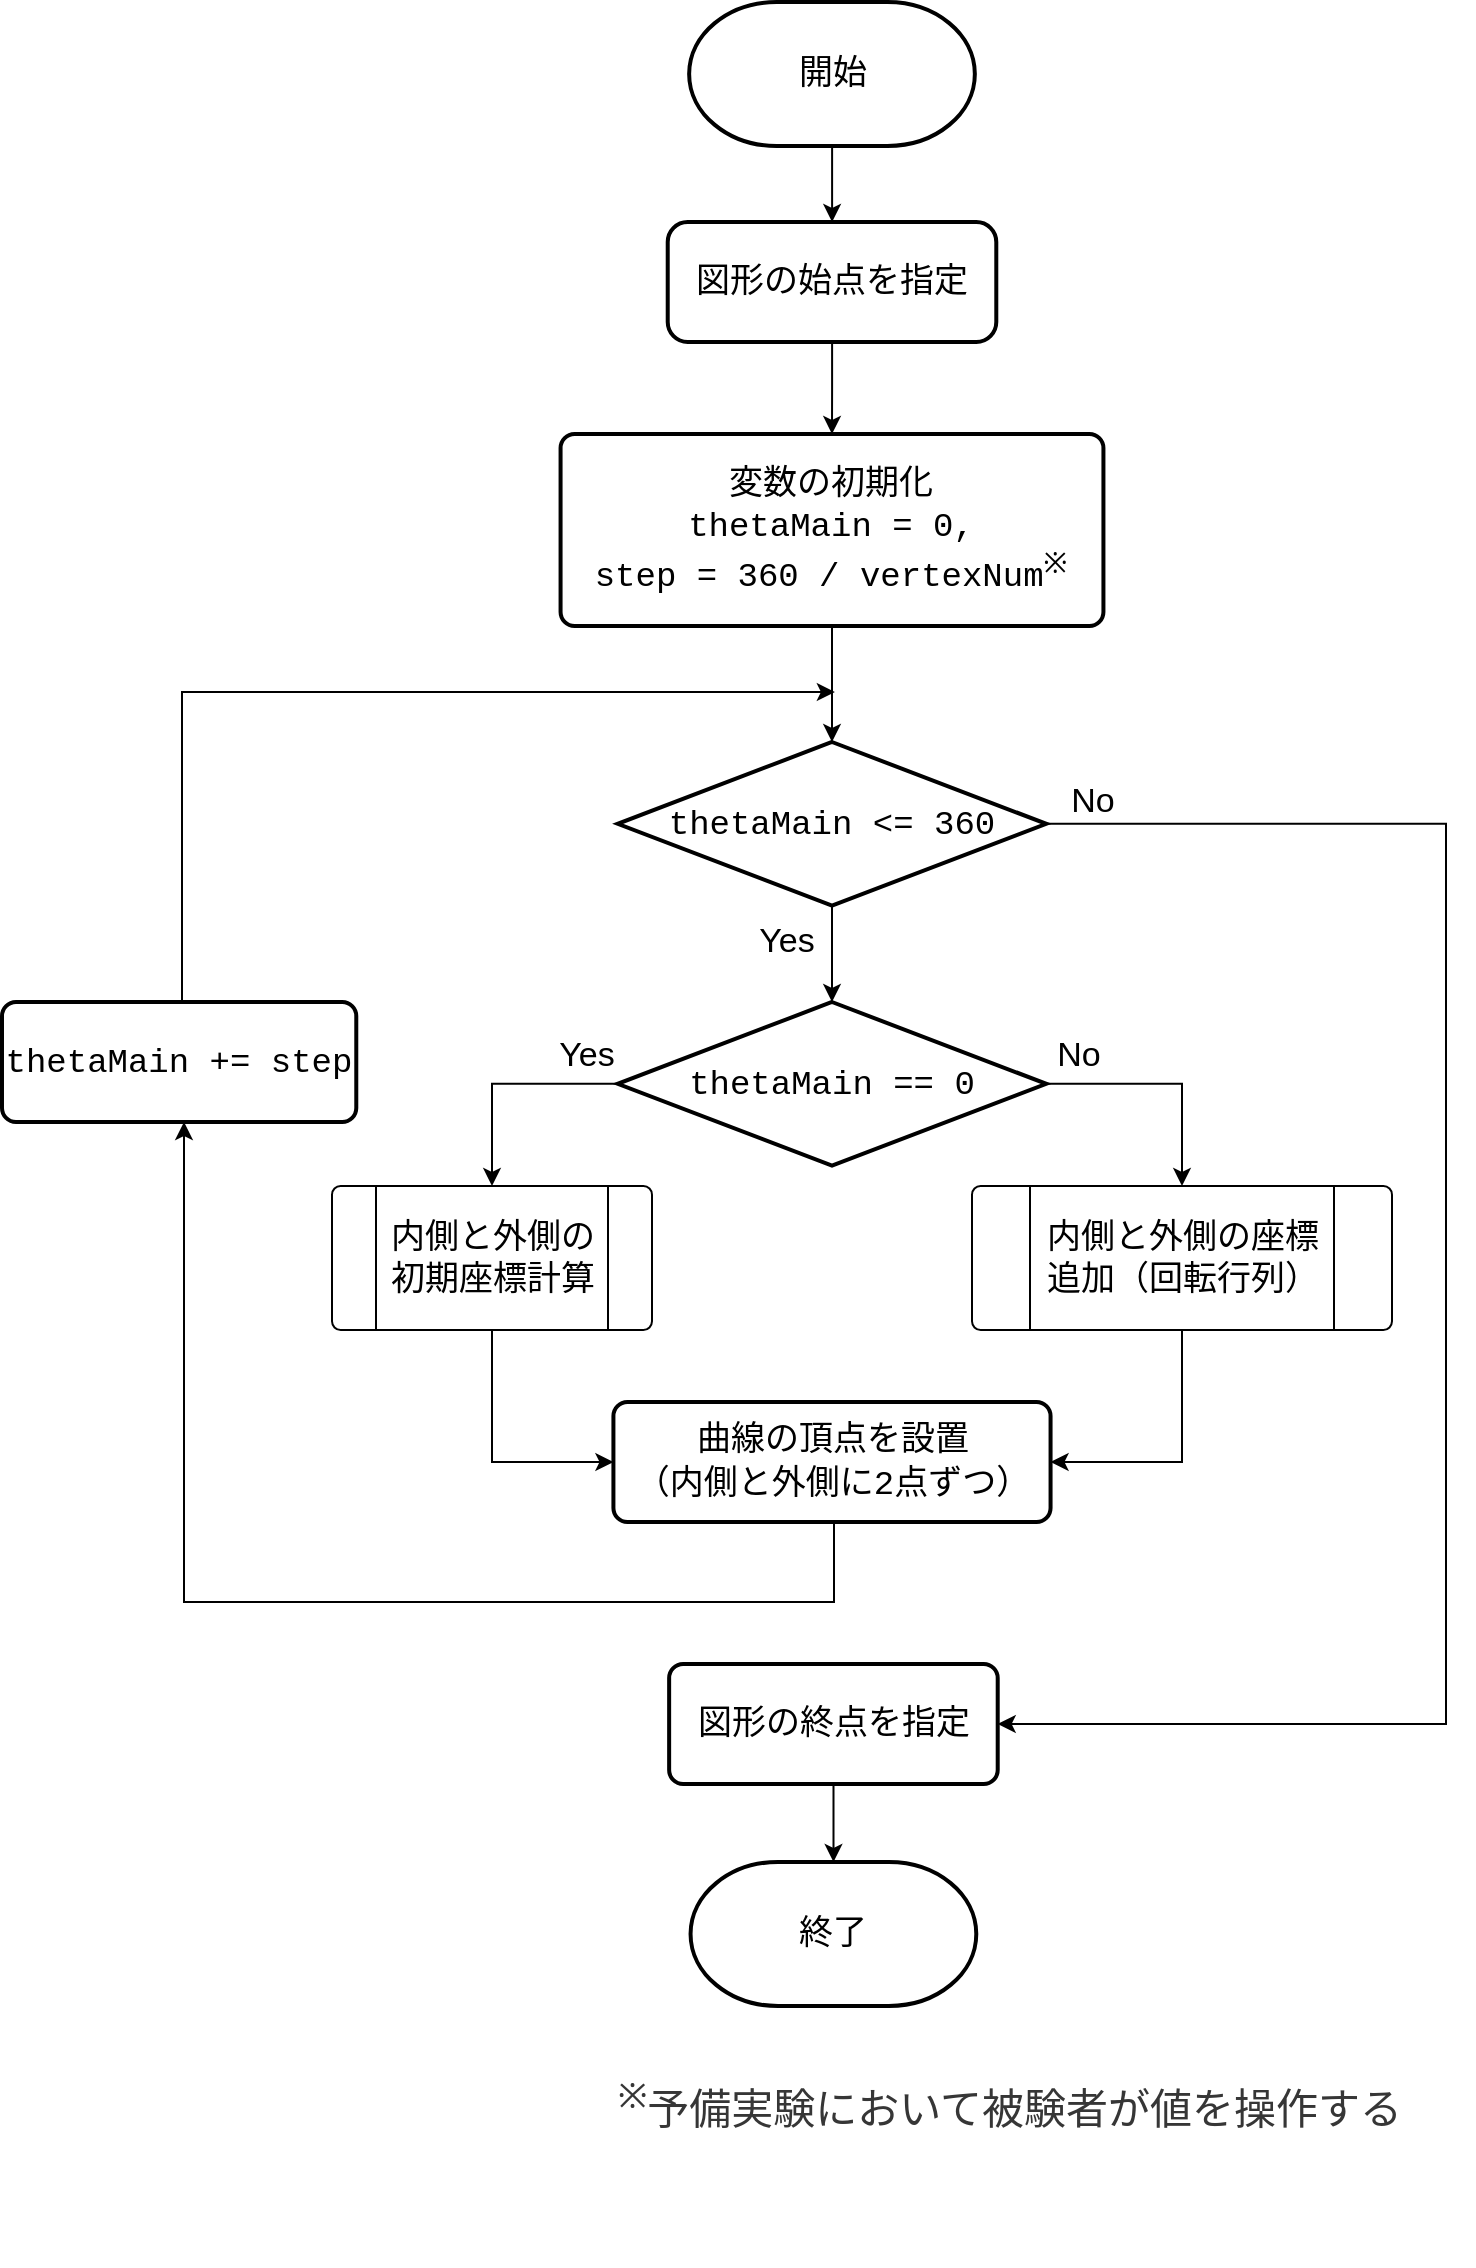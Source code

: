 <mxfile version="13.10.0" type="embed">
    <diagram id="vq9nVndEosOltHk3gN2L" name="Page-1">
        <mxGraphModel dx="2230" dy="2079" grid="1" gridSize="10" guides="1" tooltips="1" connect="1" arrows="1" fold="1" page="1" pageScale="1" pageWidth="850" pageHeight="1100" math="0" shadow="0">
            <root>
                <mxCell id="0"/>
                <mxCell id="1" parent="0"/>
                <mxCell id="53" value="" style="group;fontSize=17;" parent="1" vertex="1" connectable="0">
                    <mxGeometry x="230" width="570.71" height="1132.0" as="geometry"/>
                </mxCell>
                <mxCell id="39" value="" style="group;fontSize=17;" parent="53" vertex="1" connectable="0">
                    <mxGeometry y="48.0" width="570.71" height="1084.0" as="geometry"/>
                </mxCell>
                <mxCell id="8" value="&lt;span style=&quot;font-family: &amp;#34;courier new&amp;#34;&quot;&gt;thetaMain&lt;/span&gt;&lt;font face=&quot;Courier New&quot; style=&quot;font-size: 17px&quot;&gt;&amp;nbsp;== 0&lt;/font&gt;" style="strokeWidth=2;html=1;shape=mxgraph.flowchart.decision;whiteSpace=wrap;fontSize=17;" parent="39" vertex="1">
                    <mxGeometry x="142.857" y="452.0" width="214.286" height="81.816" as="geometry"/>
                </mxCell>
                <mxCell id="13" value="" style="edgeStyle=orthogonalEdgeStyle;rounded=0;orthogonalLoop=1;jettySize=auto;html=1;exitX=0.5;exitY=1;exitDx=0;exitDy=0;exitPerimeter=0;entryX=0.5;entryY=0;entryDx=0;entryDy=0;entryPerimeter=0;fontSize=17;" parent="39" source="40" target="8" edge="1">
                    <mxGeometry relative="1" as="geometry">
                        <mxPoint x="250.0" y="388.8" as="sourcePoint"/>
                    </mxGeometry>
                </mxCell>
                <mxCell id="uGoXlH5qMiSjv6gBF642-53" value="No" style="edgeLabel;html=1;align=center;verticalAlign=middle;resizable=0;points=[];fontSize=17;" parent="13" vertex="1" connectable="0">
                    <mxGeometry x="-0.235" relative="1" as="geometry">
                        <mxPoint x="130" y="-70.22" as="offset"/>
                    </mxGeometry>
                </mxCell>
                <mxCell id="12" value="" style="edgeStyle=orthogonalEdgeStyle;rounded=0;orthogonalLoop=1;jettySize=auto;html=1;entryX=0.5;entryY=0;entryDx=0;entryDy=0;entryPerimeter=0;fontSize=17;" parent="39" source="10" target="40" edge="1">
                    <mxGeometry relative="1" as="geometry">
                        <mxPoint x="250.0" y="312.0" as="targetPoint"/>
                    </mxGeometry>
                </mxCell>
                <mxCell id="10" value="&lt;font face=&quot;Courier New&quot; style=&quot;font-size: 17px&quot;&gt;変数の初期化&lt;br style=&quot;font-size: 17px&quot;&gt;thetaMain = 0,&lt;br style=&quot;font-size: 17px&quot;&gt;step = 360 / vertexNum&lt;sup&gt;※&lt;/sup&gt;&lt;/font&gt;" style="rounded=1;whiteSpace=wrap;html=1;absoluteArcSize=1;arcSize=14;strokeWidth=2;fontSize=17;" parent="39" vertex="1">
                    <mxGeometry x="114.286" y="168.0" width="271.429" height="96.0" as="geometry"/>
                </mxCell>
                <mxCell id="17" value="" style="verticalLabelPosition=bottom;verticalAlign=top;html=1;shape=process;whiteSpace=wrap;rounded=1;size=0.14;arcSize=6;fontSize=17;" parent="39" vertex="1">
                    <mxGeometry y="544" width="160" height="72" as="geometry"/>
                </mxCell>
                <mxCell id="19" value="" style="edgeStyle=orthogonalEdgeStyle;rounded=0;orthogonalLoop=1;jettySize=auto;html=1;exitX=0;exitY=0.5;exitDx=0;exitDy=0;exitPerimeter=0;entryX=0.5;entryY=0;entryDx=0;entryDy=0;fontSize=17;" parent="39" source="8" target="17" edge="1">
                    <mxGeometry relative="1" as="geometry">
                        <mxPoint x="71.429" y="576.0" as="targetPoint"/>
                    </mxGeometry>
                </mxCell>
                <mxCell id="24" value="Yes" style="edgeLabel;html=1;align=center;verticalAlign=middle;resizable=0;points=[];fontSize=17;" parent="19" vertex="1" connectable="0">
                    <mxGeometry x="-0.468" y="1" relative="1" as="geometry">
                        <mxPoint x="14.17" y="-15.08" as="offset"/>
                    </mxGeometry>
                </mxCell>
                <mxCell id="20" value="" style="verticalLabelPosition=bottom;verticalAlign=top;html=1;shape=process;whiteSpace=wrap;rounded=1;size=0.14;arcSize=6;glass=0;sketch=0;fontSize=17;" parent="39" vertex="1">
                    <mxGeometry x="320" y="544" width="210" height="72" as="geometry"/>
                </mxCell>
                <mxCell id="23" value="" style="edgeStyle=orthogonalEdgeStyle;rounded=0;orthogonalLoop=1;jettySize=auto;html=1;exitX=1;exitY=0.5;exitDx=0;exitDy=0;exitPerimeter=0;entryX=0.5;entryY=0;entryDx=0;entryDy=0;fontSize=17;" parent="39" source="8" target="20" edge="1">
                    <mxGeometry relative="1" as="geometry">
                        <mxPoint x="514.286" y="480.0" as="sourcePoint"/>
                        <mxPoint x="428.571" y="612.0" as="targetPoint"/>
                    </mxGeometry>
                </mxCell>
                <mxCell id="25" value="No" style="edgeLabel;html=1;align=center;verticalAlign=middle;resizable=0;points=[];fontSize=17;" parent="23" vertex="1" connectable="0">
                    <mxGeometry x="-0.527" y="-3" relative="1" as="geometry">
                        <mxPoint x="-12.5" y="-17.09" as="offset"/>
                    </mxGeometry>
                </mxCell>
                <mxCell id="27" value="&lt;font face=&quot;Courier New&quot; style=&quot;font-size: 17px;&quot;&gt;曲線の頂点を設置&lt;br style=&quot;font-size: 17px;&quot;&gt;（内側と外側に2点ずつ）&lt;br style=&quot;font-size: 17px;&quot;&gt;&lt;/font&gt;" style="rounded=1;whiteSpace=wrap;html=1;absoluteArcSize=1;arcSize=14;strokeWidth=2;fontSize=17;" parent="39" vertex="1">
                    <mxGeometry x="140.709" y="652" width="218.571" height="60.0" as="geometry"/>
                </mxCell>
                <mxCell id="29" style="edgeStyle=orthogonalEdgeStyle;rounded=0;orthogonalLoop=1;jettySize=auto;html=1;entryX=0;entryY=0.5;entryDx=0;entryDy=0;exitX=0.5;exitY=1;exitDx=0;exitDy=0;fontSize=17;" parent="39" source="17" target="27" edge="1">
                    <mxGeometry relative="1" as="geometry"/>
                </mxCell>
                <mxCell id="30" style="edgeStyle=orthogonalEdgeStyle;rounded=0;orthogonalLoop=1;jettySize=auto;html=1;entryX=1;entryY=0.5;entryDx=0;entryDy=0;exitX=0.5;exitY=1;exitDx=0;exitDy=0;fontSize=17;" parent="39" source="20" target="27" edge="1">
                    <mxGeometry relative="1" as="geometry"/>
                </mxCell>
                <mxCell id="31" value="&lt;font face=&quot;Courier New&quot; style=&quot;font-size: 17px&quot;&gt;図形の終点を指定&lt;br style=&quot;font-size: 17px&quot;&gt;&lt;/font&gt;" style="rounded=1;whiteSpace=wrap;html=1;absoluteArcSize=1;arcSize=14;strokeWidth=2;fontSize=17;" parent="39" vertex="1">
                    <mxGeometry x="168.571" y="783.0" width="164.286" height="60.0" as="geometry"/>
                </mxCell>
                <mxCell id="35" value="" style="edgeStyle=orthogonalEdgeStyle;rounded=0;orthogonalLoop=1;jettySize=auto;html=1;exitX=0.5;exitY=0;exitDx=0;exitDy=0;fontSize=17;" parent="39" source="47" edge="1">
                    <mxGeometry relative="1" as="geometry">
                        <mxPoint x="251.429" y="297.0" as="targetPoint"/>
                        <Array as="points">
                            <mxPoint x="-75" y="297"/>
                        </Array>
                        <mxPoint x="-75" y="429" as="sourcePoint"/>
                    </mxGeometry>
                </mxCell>
                <mxCell id="40" value="&lt;span style=&quot;font-family: &amp;#34;courier new&amp;#34;&quot;&gt;thetaMain&lt;/span&gt;&lt;font face=&quot;Courier New&quot; style=&quot;font-size: 17px&quot;&gt;&amp;nbsp;&amp;lt;= 360&lt;/font&gt;" style="strokeWidth=2;html=1;shape=mxgraph.flowchart.decision;whiteSpace=wrap;fontSize=17;" parent="39" vertex="1">
                    <mxGeometry x="142.861" y="322.0" width="214.286" height="81.816" as="geometry"/>
                </mxCell>
                <mxCell id="42" style="edgeStyle=orthogonalEdgeStyle;rounded=0;orthogonalLoop=1;jettySize=auto;html=1;entryX=1;entryY=0.5;entryDx=0;entryDy=0;fontSize=17;exitX=1;exitY=0.5;exitDx=0;exitDy=0;exitPerimeter=0;" parent="39" source="40" target="31" edge="1">
                    <mxGeometry relative="1" as="geometry">
                        <mxPoint x="528.571" y="936.0" as="targetPoint"/>
                        <Array as="points">
                            <mxPoint x="557" y="363"/>
                            <mxPoint x="557" y="813"/>
                        </Array>
                    </mxGeometry>
                </mxCell>
                <mxCell id="uGoXlH5qMiSjv6gBF642-54" value="Yes" style="edgeLabel;html=1;align=center;verticalAlign=middle;resizable=0;points=[];fontSize=17;" parent="42" vertex="1" connectable="0">
                    <mxGeometry x="-0.954" y="-1" relative="1" as="geometry">
                        <mxPoint x="-150.35" y="58.09" as="offset"/>
                    </mxGeometry>
                </mxCell>
                <mxCell id="32" value="&lt;font face=&quot;Courier New&quot; style=&quot;font-size: 17px&quot;&gt;図形の始点を指定&lt;br style=&quot;font-size: 17px&quot;&gt;&lt;/font&gt;" style="rounded=1;whiteSpace=wrap;html=1;absoluteArcSize=1;arcSize=20;strokeWidth=2;fontSize=17;" parent="39" vertex="1">
                    <mxGeometry x="167.861" y="62.0" width="164.286" height="60" as="geometry"/>
                </mxCell>
                <mxCell id="34" value="" style="edgeStyle=orthogonalEdgeStyle;rounded=0;orthogonalLoop=1;jettySize=auto;html=1;fontSize=17;" parent="39" source="32" target="10" edge="1">
                    <mxGeometry relative="1" as="geometry"/>
                </mxCell>
                <mxCell id="37" value="終了" style="strokeWidth=2;html=1;shape=mxgraph.flowchart.terminator;whiteSpace=wrap;fontSize=17;" parent="39" vertex="1">
                    <mxGeometry x="179.281" y="882.0" width="142.857" height="72.0" as="geometry"/>
                </mxCell>
                <mxCell id="38" value="" style="edgeStyle=orthogonalEdgeStyle;rounded=0;orthogonalLoop=1;jettySize=auto;html=1;fontSize=17;" parent="39" source="31" target="37" edge="1">
                    <mxGeometry relative="1" as="geometry"/>
                </mxCell>
                <mxCell id="5" value="開始" style="strokeWidth=2;html=1;shape=mxgraph.flowchart.terminator;whiteSpace=wrap;fontSize=17;" parent="39" vertex="1">
                    <mxGeometry x="178.57" y="-48.0" width="142.857" height="72.0" as="geometry"/>
                </mxCell>
                <mxCell id="33" value="" style="edgeStyle=orthogonalEdgeStyle;rounded=0;orthogonalLoop=1;jettySize=auto;html=1;fontSize=17;" parent="39" source="5" target="32" edge="1">
                    <mxGeometry relative="1" as="geometry"/>
                </mxCell>
                <mxCell id="uGoXlH5qMiSjv6gBF642-55" value="&lt;span&gt;内側と外側の座標&lt;br&gt;追加（回転行列）&lt;/span&gt;" style="text;html=1;resizable=0;autosize=1;align=center;verticalAlign=middle;points=[];fillColor=none;strokeColor=none;rounded=0;fontSize=17;fontStyle=0" parent="39" vertex="1">
                    <mxGeometry x="350" y="555" width="150" height="50" as="geometry"/>
                </mxCell>
                <mxCell id="uGoXlH5qMiSjv6gBF642-56" value="&lt;span&gt;内側と外側の&lt;/span&gt;&lt;br&gt;&lt;span&gt;初期座標計算&lt;/span&gt;" style="text;html=1;align=center;verticalAlign=middle;resizable=0;points=[];autosize=1;fontSize=17;" parent="39" vertex="1">
                    <mxGeometry x="20.0" y="555" width="120" height="50" as="geometry"/>
                </mxCell>
                <mxCell id="54" value="&lt;span style=&quot;font-size: 21px ; font-style: normal ; font-weight: 400 ; letter-spacing: normal ; text-align: left ; text-indent: 0px ; text-transform: none ; word-spacing: 0px ; display: inline ; float: none&quot;&gt;&lt;font color=&quot;#363636&quot;&gt;&lt;sup&gt;&lt;font face=&quot;Helvetica&quot;&gt;※&lt;/font&gt;&lt;/sup&gt;&lt;font face=&quot;courier new&quot;&gt;予備実験において被験者が値を操作する&lt;/font&gt;&lt;/font&gt;&lt;/span&gt;" style="text;whiteSpace=wrap;html=1;fontSize=18;fontFamily=Times New Roman;fontColor=#1A1A1A;" vertex="1" parent="39">
                    <mxGeometry x="140.71" y="982" width="430" height="40" as="geometry"/>
                </mxCell>
                <mxCell id="47" value="&lt;span style=&quot;font-family: &amp;#34;courier new&amp;#34;&quot;&gt;thetaMain&lt;/span&gt;&lt;font face=&quot;Courier New&quot; style=&quot;font-size: 17px&quot;&gt;&amp;nbsp;+= step&lt;br style=&quot;font-size: 17px&quot;&gt;&lt;/font&gt;" style="rounded=1;whiteSpace=wrap;html=1;absoluteArcSize=1;arcSize=14;strokeWidth=2;fontSize=17;" parent="1" vertex="1">
                    <mxGeometry x="65" y="500" width="177.14" height="60" as="geometry"/>
                </mxCell>
                <mxCell id="48" value="" style="edgeStyle=orthogonalEdgeStyle;rounded=0;orthogonalLoop=1;jettySize=auto;html=1;exitX=0.5;exitY=1;exitDx=0;exitDy=0;fontSize=17;" parent="1" source="27" target="47" edge="1">
                    <mxGeometry relative="1" as="geometry">
                        <mxPoint x="837.857" y="960.0" as="sourcePoint"/>
                        <mxPoint x="838.571" y="468.0" as="targetPoint"/>
                        <Array as="points">
                            <mxPoint x="481" y="760"/>
                            <mxPoint x="481" y="800"/>
                            <mxPoint x="156" y="800"/>
                        </Array>
                    </mxGeometry>
                </mxCell>
            </root>
        </mxGraphModel>
    </diagram>
</mxfile>